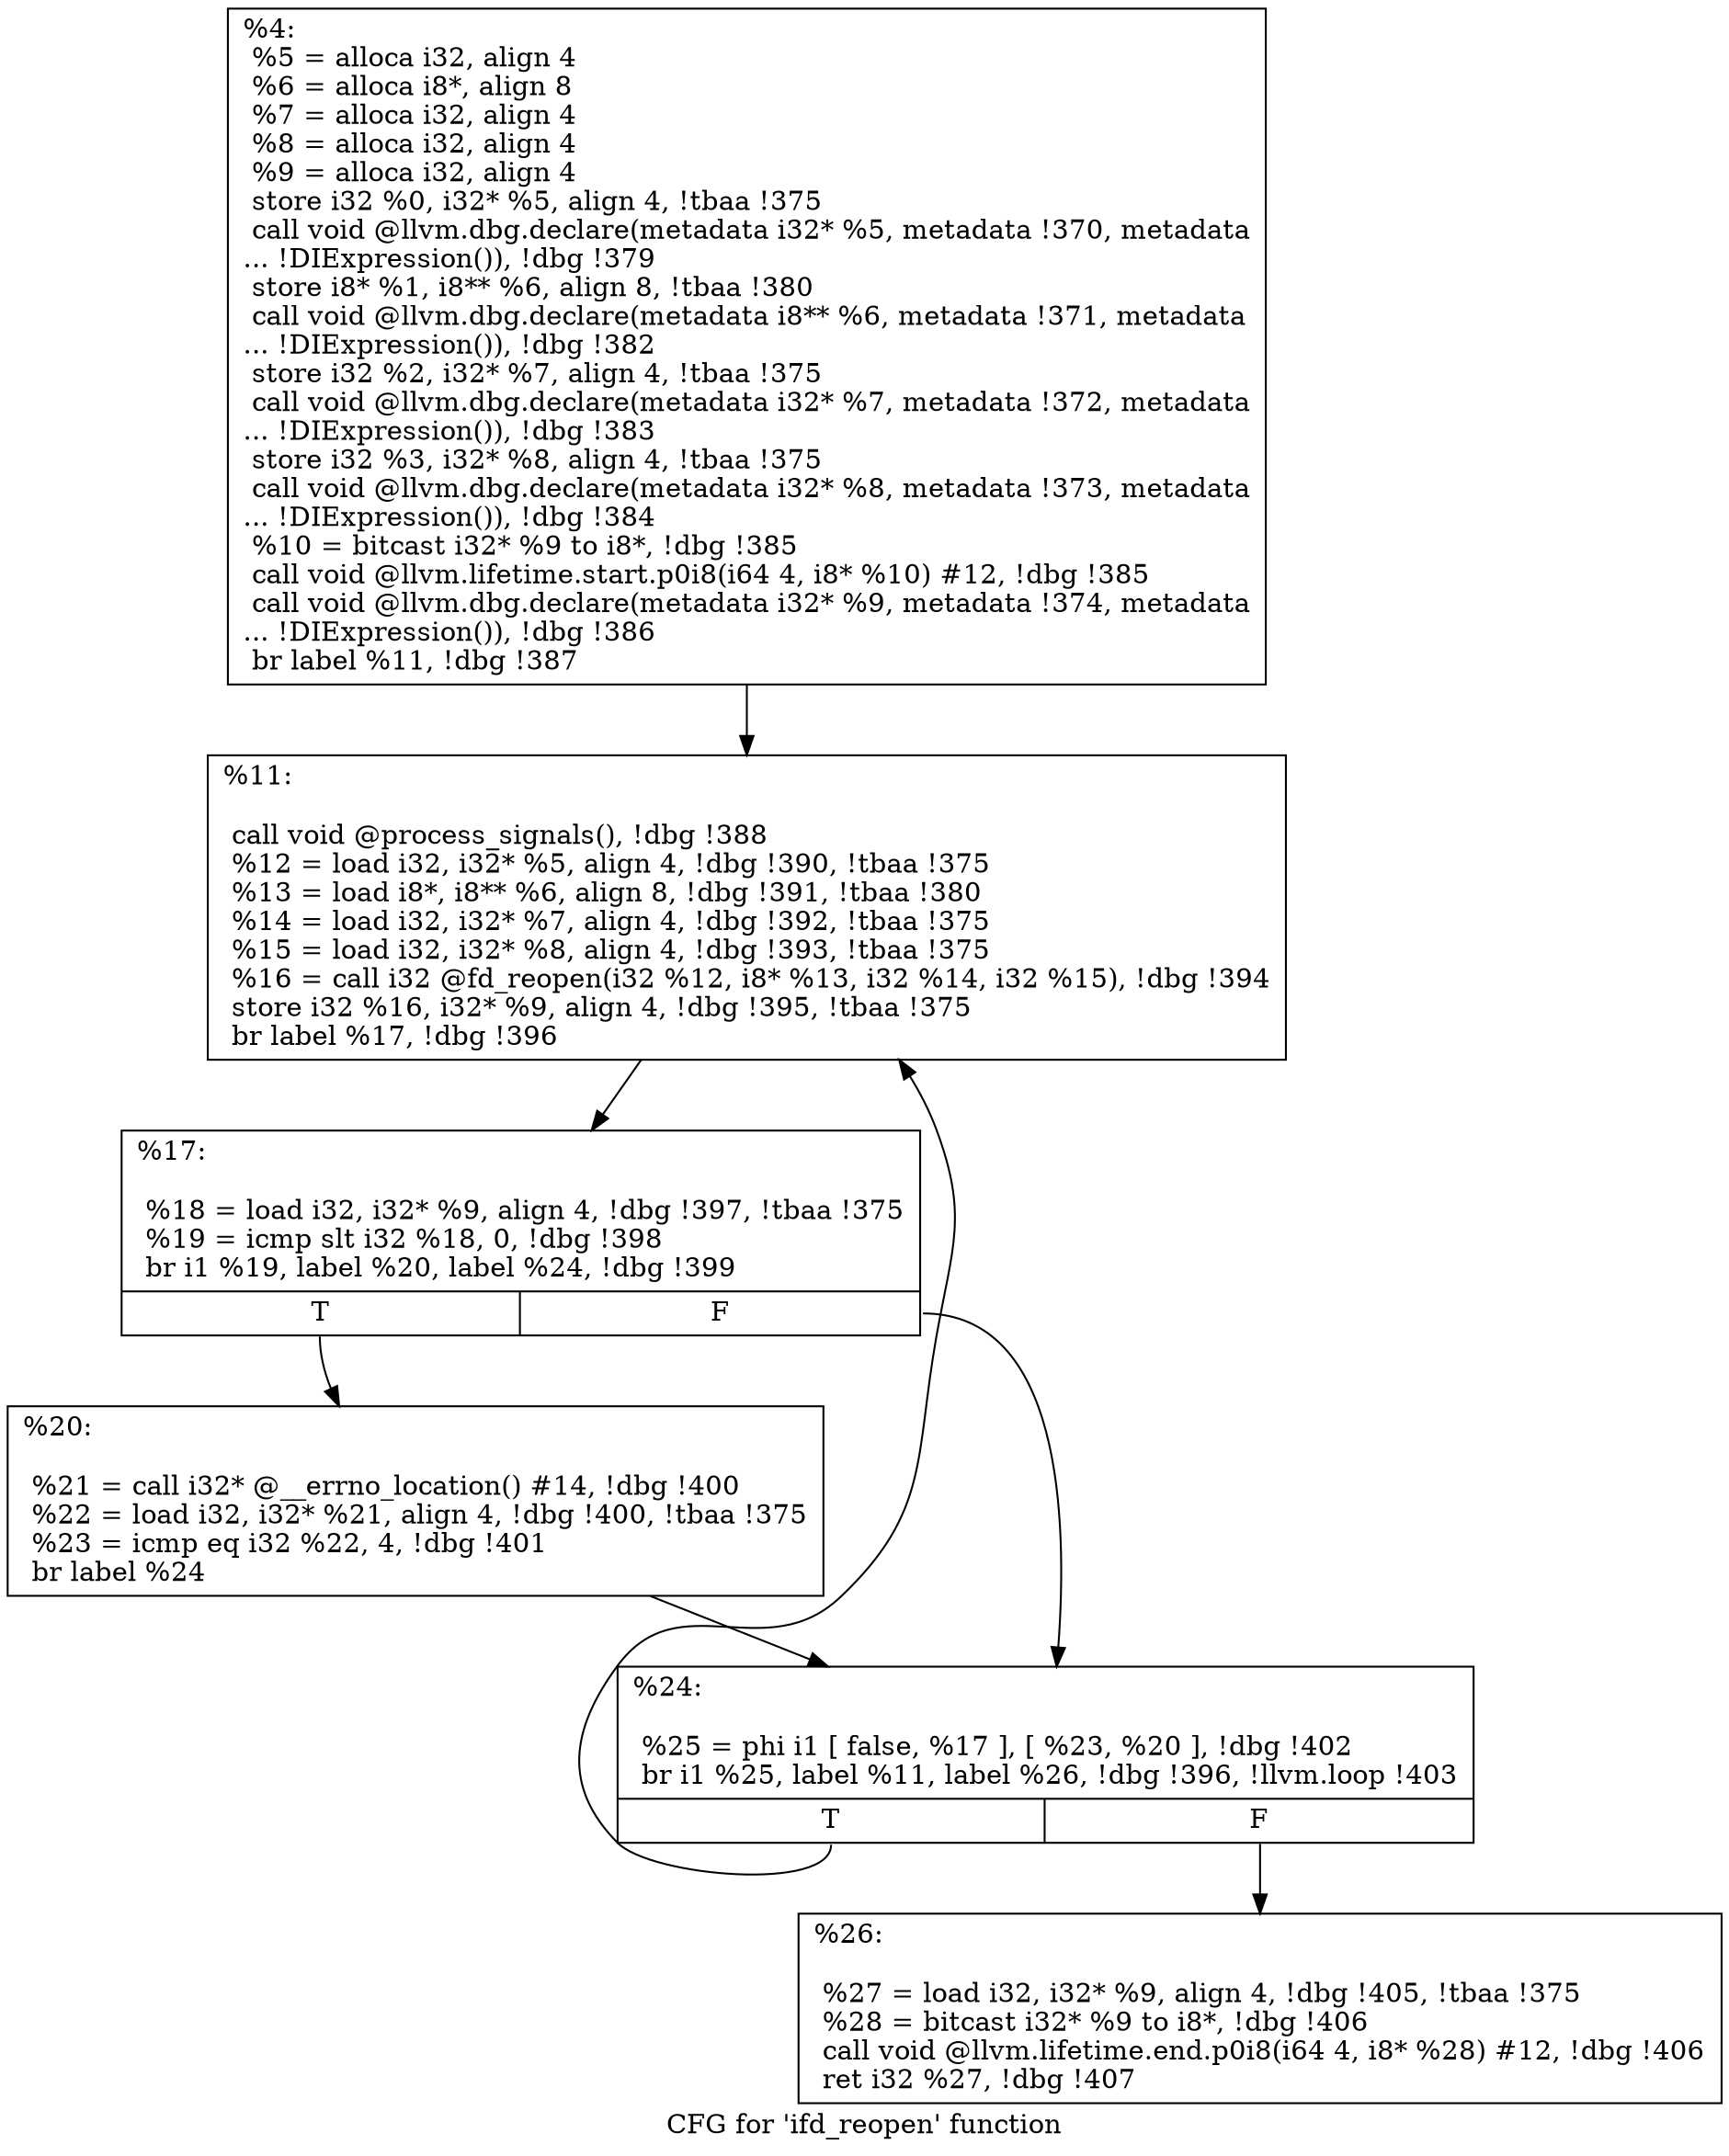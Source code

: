 digraph "CFG for 'ifd_reopen' function" {
	label="CFG for 'ifd_reopen' function";

	Node0x2430a50 [shape=record,label="{%4:\l  %5 = alloca i32, align 4\l  %6 = alloca i8*, align 8\l  %7 = alloca i32, align 4\l  %8 = alloca i32, align 4\l  %9 = alloca i32, align 4\l  store i32 %0, i32* %5, align 4, !tbaa !375\l  call void @llvm.dbg.declare(metadata i32* %5, metadata !370, metadata\l... !DIExpression()), !dbg !379\l  store i8* %1, i8** %6, align 8, !tbaa !380\l  call void @llvm.dbg.declare(metadata i8** %6, metadata !371, metadata\l... !DIExpression()), !dbg !382\l  store i32 %2, i32* %7, align 4, !tbaa !375\l  call void @llvm.dbg.declare(metadata i32* %7, metadata !372, metadata\l... !DIExpression()), !dbg !383\l  store i32 %3, i32* %8, align 4, !tbaa !375\l  call void @llvm.dbg.declare(metadata i32* %8, metadata !373, metadata\l... !DIExpression()), !dbg !384\l  %10 = bitcast i32* %9 to i8*, !dbg !385\l  call void @llvm.lifetime.start.p0i8(i64 4, i8* %10) #12, !dbg !385\l  call void @llvm.dbg.declare(metadata i32* %9, metadata !374, metadata\l... !DIExpression()), !dbg !386\l  br label %11, !dbg !387\l}"];
	Node0x2430a50 -> Node0x2428af0;
	Node0x2428af0 [shape=record,label="{%11:\l\l  call void @process_signals(), !dbg !388\l  %12 = load i32, i32* %5, align 4, !dbg !390, !tbaa !375\l  %13 = load i8*, i8** %6, align 8, !dbg !391, !tbaa !380\l  %14 = load i32, i32* %7, align 4, !dbg !392, !tbaa !375\l  %15 = load i32, i32* %8, align 4, !dbg !393, !tbaa !375\l  %16 = call i32 @fd_reopen(i32 %12, i8* %13, i32 %14, i32 %15), !dbg !394\l  store i32 %16, i32* %9, align 4, !dbg !395, !tbaa !375\l  br label %17, !dbg !396\l}"];
	Node0x2428af0 -> Node0x2428b40;
	Node0x2428b40 [shape=record,label="{%17:\l\l  %18 = load i32, i32* %9, align 4, !dbg !397, !tbaa !375\l  %19 = icmp slt i32 %18, 0, !dbg !398\l  br i1 %19, label %20, label %24, !dbg !399\l|{<s0>T|<s1>F}}"];
	Node0x2428b40:s0 -> Node0x2428b90;
	Node0x2428b40:s1 -> Node0x2428be0;
	Node0x2428b90 [shape=record,label="{%20:\l\l  %21 = call i32* @__errno_location() #14, !dbg !400\l  %22 = load i32, i32* %21, align 4, !dbg !400, !tbaa !375\l  %23 = icmp eq i32 %22, 4, !dbg !401\l  br label %24\l}"];
	Node0x2428b90 -> Node0x2428be0;
	Node0x2428be0 [shape=record,label="{%24:\l\l  %25 = phi i1 [ false, %17 ], [ %23, %20 ], !dbg !402\l  br i1 %25, label %11, label %26, !dbg !396, !llvm.loop !403\l|{<s0>T|<s1>F}}"];
	Node0x2428be0:s0 -> Node0x2428af0;
	Node0x2428be0:s1 -> Node0x2428c30;
	Node0x2428c30 [shape=record,label="{%26:\l\l  %27 = load i32, i32* %9, align 4, !dbg !405, !tbaa !375\l  %28 = bitcast i32* %9 to i8*, !dbg !406\l  call void @llvm.lifetime.end.p0i8(i64 4, i8* %28) #12, !dbg !406\l  ret i32 %27, !dbg !407\l}"];
}
